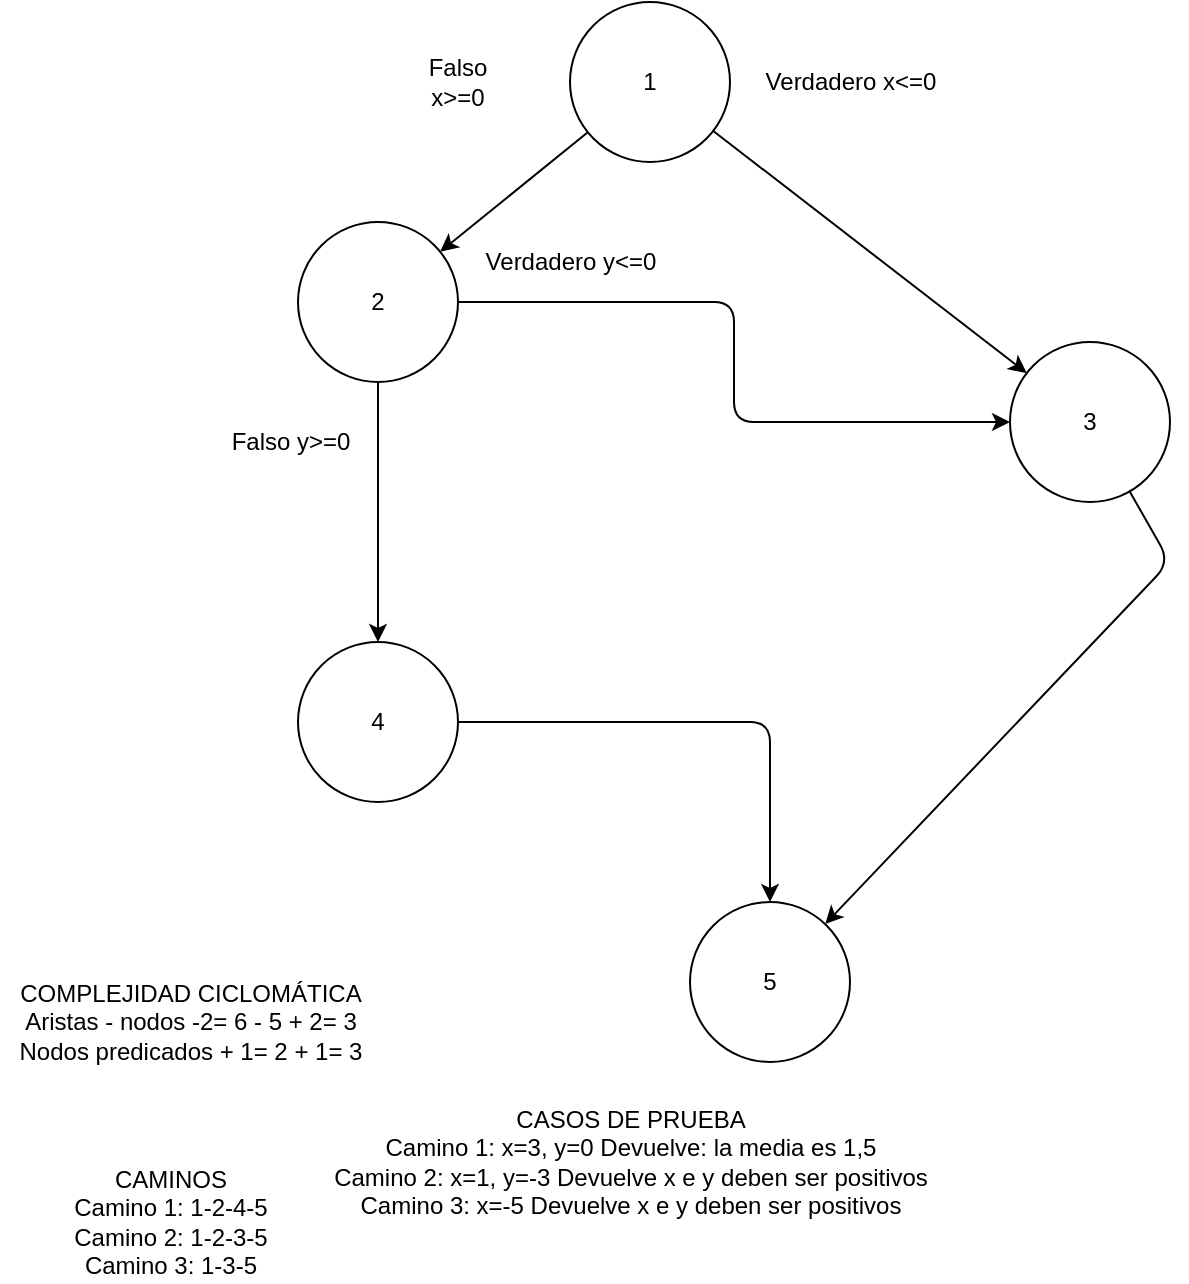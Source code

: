 <mxfile version="13.9.9" type="device"><diagram id="6O7FbQbFJWZFZUMr_4wD" name="Página-1"><mxGraphModel dx="1102" dy="642" grid="1" gridSize="10" guides="1" tooltips="1" connect="1" arrows="1" fold="1" page="1" pageScale="1" pageWidth="827" pageHeight="1169" math="0" shadow="0"><root><mxCell id="0"/><mxCell id="1" parent="0"/><mxCell id="6vXW_InLTHflYi51wF3j-6" value="1" style="ellipse;whiteSpace=wrap;html=1;aspect=fixed;" vertex="1" parent="1"><mxGeometry x="470" y="70" width="80" height="80" as="geometry"/></mxCell><mxCell id="6vXW_InLTHflYi51wF3j-7" value="2" style="ellipse;whiteSpace=wrap;html=1;aspect=fixed;" vertex="1" parent="1"><mxGeometry x="334" y="180" width="80" height="80" as="geometry"/></mxCell><mxCell id="6vXW_InLTHflYi51wF3j-8" value="" style="endArrow=classic;html=1;" edge="1" parent="1" source="6vXW_InLTHflYi51wF3j-6" target="6vXW_InLTHflYi51wF3j-7"><mxGeometry width="50" height="50" relative="1" as="geometry"><mxPoint x="510" y="200" as="sourcePoint"/><mxPoint x="510" y="220.711" as="targetPoint"/></mxGeometry></mxCell><mxCell id="6vXW_InLTHflYi51wF3j-9" value="Falso x&amp;gt;=0" style="text;html=1;strokeColor=none;fillColor=none;align=center;verticalAlign=middle;whiteSpace=wrap;rounded=0;" vertex="1" parent="1"><mxGeometry x="394" y="100" width="40" height="20" as="geometry"/></mxCell><mxCell id="6vXW_InLTHflYi51wF3j-10" value="3" style="ellipse;whiteSpace=wrap;html=1;aspect=fixed;" vertex="1" parent="1"><mxGeometry x="690" y="240" width="80" height="80" as="geometry"/></mxCell><mxCell id="6vXW_InLTHflYi51wF3j-11" value="" style="endArrow=classic;html=1;" edge="1" parent="1" source="6vXW_InLTHflYi51wF3j-6" target="6vXW_InLTHflYi51wF3j-10"><mxGeometry width="50" height="50" relative="1" as="geometry"><mxPoint x="550" y="160" as="sourcePoint"/><mxPoint x="620.711" y="110" as="targetPoint"/></mxGeometry></mxCell><mxCell id="6vXW_InLTHflYi51wF3j-12" value="" style="endArrow=classic;html=1;" edge="1" parent="1" source="6vXW_InLTHflYi51wF3j-7" target="6vXW_InLTHflYi51wF3j-14"><mxGeometry width="50" height="50" relative="1" as="geometry"><mxPoint x="365.64" y="296.72" as="sourcePoint"/><mxPoint x="382.358" y="280.002" as="targetPoint"/></mxGeometry></mxCell><mxCell id="6vXW_InLTHflYi51wF3j-14" value="4" style="ellipse;whiteSpace=wrap;html=1;aspect=fixed;" vertex="1" parent="1"><mxGeometry x="334" y="390" width="80" height="80" as="geometry"/></mxCell><mxCell id="6vXW_InLTHflYi51wF3j-15" value="5" style="ellipse;whiteSpace=wrap;html=1;aspect=fixed;" vertex="1" parent="1"><mxGeometry x="530" y="520" width="80" height="80" as="geometry"/></mxCell><mxCell id="6vXW_InLTHflYi51wF3j-16" value="" style="endArrow=classic;html=1;edgeStyle=orthogonalEdgeStyle;" edge="1" parent="1" source="6vXW_InLTHflYi51wF3j-14" target="6vXW_InLTHflYi51wF3j-15"><mxGeometry width="50" height="50" relative="1" as="geometry"><mxPoint x="610" y="460" as="sourcePoint"/><mxPoint x="660" y="410" as="targetPoint"/></mxGeometry></mxCell><mxCell id="6vXW_InLTHflYi51wF3j-17" value="Verdadero x&amp;lt;=0" style="text;html=1;align=center;verticalAlign=middle;resizable=0;points=[];autosize=1;" vertex="1" parent="1"><mxGeometry x="560" y="100" width="100" height="20" as="geometry"/></mxCell><mxCell id="6vXW_InLTHflYi51wF3j-18" value="" style="endArrow=classic;html=1;edgeStyle=orthogonalEdgeStyle;" edge="1" parent="1" source="6vXW_InLTHflYi51wF3j-7" target="6vXW_InLTHflYi51wF3j-10"><mxGeometry width="50" height="50" relative="1" as="geometry"><mxPoint x="520" y="280" as="sourcePoint"/><mxPoint x="570" y="230" as="targetPoint"/></mxGeometry></mxCell><mxCell id="6vXW_InLTHflYi51wF3j-19" value="Verdadero y&amp;lt;=0" style="text;html=1;align=center;verticalAlign=middle;resizable=0;points=[];autosize=1;" vertex="1" parent="1"><mxGeometry x="420" y="190" width="100" height="20" as="geometry"/></mxCell><mxCell id="6vXW_InLTHflYi51wF3j-20" value="Falso y&amp;gt;=0" style="text;html=1;align=center;verticalAlign=middle;resizable=0;points=[];autosize=1;" vertex="1" parent="1"><mxGeometry x="295" y="280" width="70" height="20" as="geometry"/></mxCell><mxCell id="6vXW_InLTHflYi51wF3j-22" value="" style="endArrow=classic;html=1;" edge="1" parent="1" source="6vXW_InLTHflYi51wF3j-10" target="6vXW_InLTHflYi51wF3j-15"><mxGeometry width="50" height="50" relative="1" as="geometry"><mxPoint x="660" y="470" as="sourcePoint"/><mxPoint x="730" y="510" as="targetPoint"/><Array as="points"><mxPoint x="770" y="350"/></Array></mxGeometry></mxCell><mxCell id="6vXW_InLTHflYi51wF3j-23" value="COMPLEJIDAD CICLOMÁTICA&lt;br&gt;Aristas - nodos -2= 6 - 5 + 2= 3&lt;br&gt;Nodos predicados + 1= 2 + 1= 3" style="text;html=1;align=center;verticalAlign=middle;resizable=0;points=[];autosize=1;" vertex="1" parent="1"><mxGeometry x="185" y="555" width="190" height="50" as="geometry"/></mxCell><mxCell id="6vXW_InLTHflYi51wF3j-24" value="CAMINOS&lt;br&gt;Camino 1: 1-2-4-5&lt;br&gt;Camino 2: 1-2-3-5&lt;br&gt;Camino 3: 1-3-5" style="text;html=1;align=center;verticalAlign=middle;resizable=0;points=[];autosize=1;" vertex="1" parent="1"><mxGeometry x="215" y="650" width="110" height="60" as="geometry"/></mxCell><mxCell id="6vXW_InLTHflYi51wF3j-25" value="CASOS DE PRUEBA&lt;br&gt;Camino 1: x=3, y=0 Devuelve: la media es 1,5&lt;br&gt;Camino 2: x=1, y=-3 Devuelve x e y deben ser positivos&lt;br&gt;Camino 3: x=-5 Devuelve x e y deben ser positivos" style="text;html=1;align=center;verticalAlign=middle;resizable=0;points=[];autosize=1;" vertex="1" parent="1"><mxGeometry x="345" y="620" width="310" height="60" as="geometry"/></mxCell></root></mxGraphModel></diagram></mxfile>
